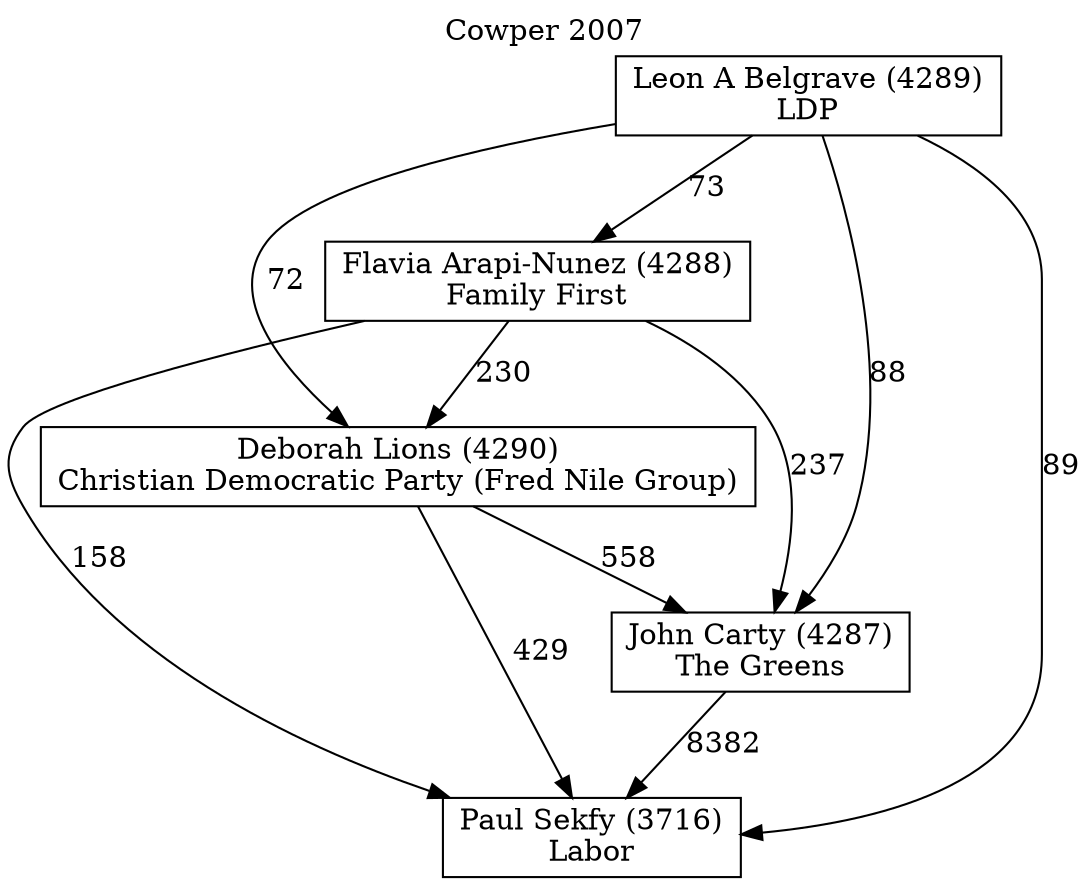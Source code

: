 // House preference flow
digraph "Paul Sekfy (3716)_Cowper_2007" {
	graph [label="Cowper 2007" labelloc=t mclimit=10]
	node [shape=box]
	"Paul Sekfy (3716)" [label="Paul Sekfy (3716)
Labor"]
	"John Carty (4287)" [label="John Carty (4287)
The Greens"]
	"Deborah Lions (4290)" [label="Deborah Lions (4290)
Christian Democratic Party (Fred Nile Group)"]
	"Flavia Arapi-Nunez (4288)" [label="Flavia Arapi-Nunez (4288)
Family First"]
	"Leon A Belgrave (4289)" [label="Leon A Belgrave (4289)
LDP"]
	"John Carty (4287)" -> "Paul Sekfy (3716)" [label=8382]
	"Deborah Lions (4290)" -> "John Carty (4287)" [label=558]
	"Flavia Arapi-Nunez (4288)" -> "Deborah Lions (4290)" [label=230]
	"Leon A Belgrave (4289)" -> "Flavia Arapi-Nunez (4288)" [label=73]
	"Deborah Lions (4290)" -> "Paul Sekfy (3716)" [label=429]
	"Flavia Arapi-Nunez (4288)" -> "Paul Sekfy (3716)" [label=158]
	"Leon A Belgrave (4289)" -> "Paul Sekfy (3716)" [label=89]
	"Leon A Belgrave (4289)" -> "Deborah Lions (4290)" [label=72]
	"Flavia Arapi-Nunez (4288)" -> "John Carty (4287)" [label=237]
	"Leon A Belgrave (4289)" -> "John Carty (4287)" [label=88]
}
